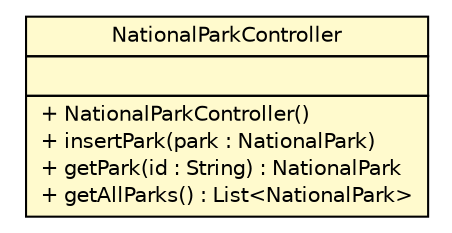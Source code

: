 #!/usr/local/bin/dot
#
# Class diagram 
# Generated by UMLGraph version R5_6 (http://www.umlgraph.org/)
#

digraph G {
	edge [fontname="Helvetica",fontsize=10,labelfontname="Helvetica",labelfontsize=10];
	node [fontname="Helvetica",fontsize=10,shape=plaintext];
	nodesep=0.25;
	ranksep=0.5;
	// edu.easternct.csc231.nationalparks.models.controller.NationalParkController
	c291 [label=<<table title="edu.easternct.csc231.nationalparks.models.controller.NationalParkController" border="0" cellborder="1" cellspacing="0" cellpadding="2" port="p" bgcolor="lemonChiffon" href="./NationalParkController.html">
		<tr><td><table border="0" cellspacing="0" cellpadding="1">
<tr><td align="center" balign="center"> NationalParkController </td></tr>
		</table></td></tr>
		<tr><td><table border="0" cellspacing="0" cellpadding="1">
<tr><td align="left" balign="left">  </td></tr>
		</table></td></tr>
		<tr><td><table border="0" cellspacing="0" cellpadding="1">
<tr><td align="left" balign="left"> + NationalParkController() </td></tr>
<tr><td align="left" balign="left"> + insertPark(park : NationalPark) </td></tr>
<tr><td align="left" balign="left"> + getPark(id : String) : NationalPark </td></tr>
<tr><td align="left" balign="left"> + getAllParks() : List&lt;NationalPark&gt; </td></tr>
		</table></td></tr>
		</table>>, URL="./NationalParkController.html", fontname="Helvetica", fontcolor="black", fontsize=10.0];
}

